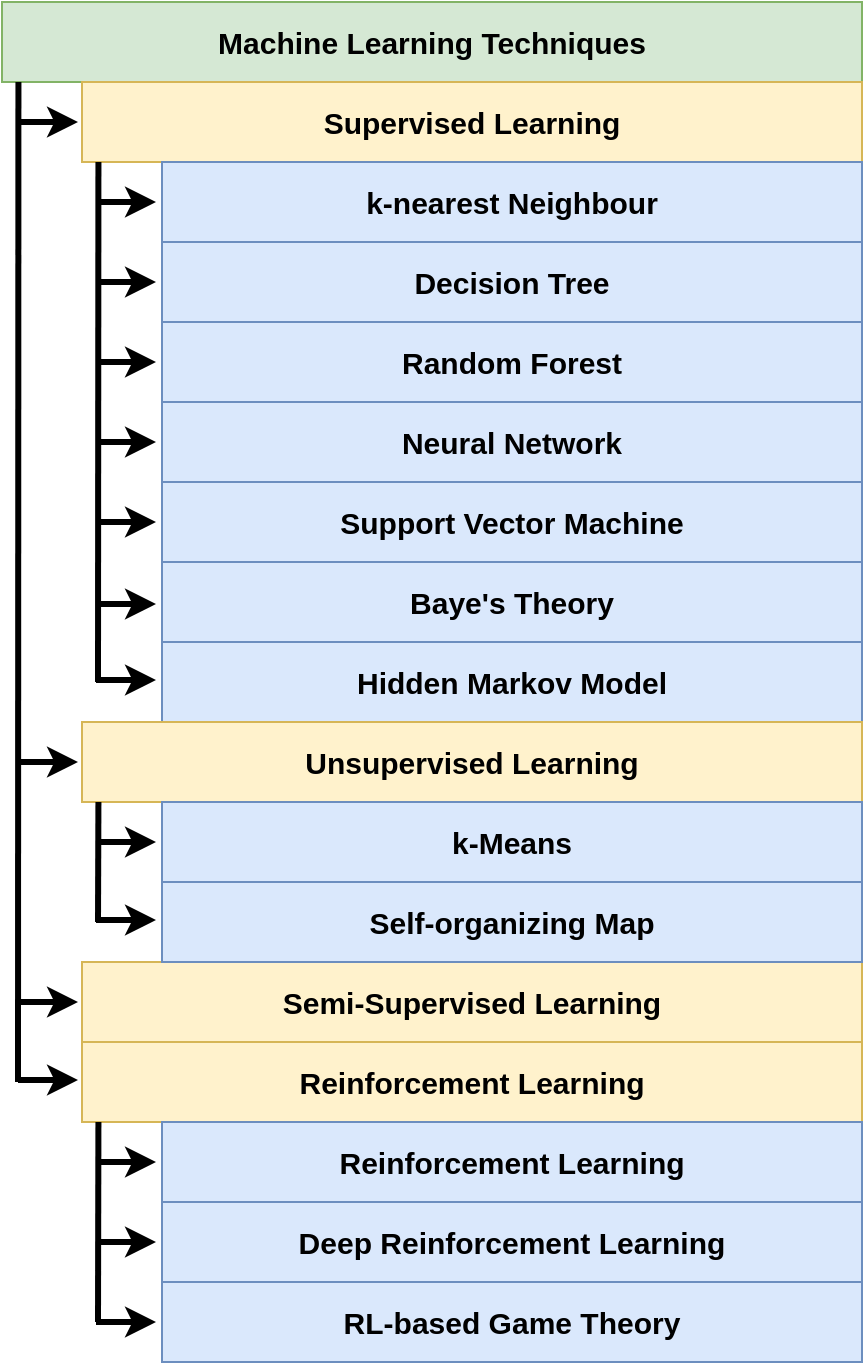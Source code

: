 <mxfile version="13.6.9"><diagram id="lBXyn5sG7YhHsgzJFXG3" name="Page-1"><mxGraphModel dx="1038" dy="559" grid="1" gridSize="10" guides="1" tooltips="1" connect="1" arrows="1" fold="1" page="1" pageScale="1" pageWidth="827" pageHeight="1169" math="0" shadow="0"><root><mxCell id="0"/><mxCell id="1" parent="0"/><mxCell id="xkhhIRe1QP2Ow05Y5jFp-16" value="Machine Learning Techniques" style="rounded=0;whiteSpace=wrap;html=1;fontStyle=1;fontSize=15;fillColor=#d5e8d4;strokeColor=#82b366;" vertex="1" parent="1"><mxGeometry x="40" y="40" width="430" height="40" as="geometry"/></mxCell><mxCell id="xkhhIRe1QP2Ow05Y5jFp-17" value="Supervised Learning" style="rounded=0;whiteSpace=wrap;html=1;fontStyle=1;fontSize=15;fillColor=#fff2cc;strokeColor=#d6b656;" vertex="1" parent="1"><mxGeometry x="80" y="80" width="390" height="40" as="geometry"/></mxCell><mxCell id="xkhhIRe1QP2Ow05Y5jFp-18" value="k-nearest Neighbour" style="rounded=0;whiteSpace=wrap;html=1;fontStyle=1;fontSize=15;fillColor=#dae8fc;strokeColor=#6c8ebf;" vertex="1" parent="1"><mxGeometry x="120" y="120" width="350" height="40" as="geometry"/></mxCell><mxCell id="xkhhIRe1QP2Ow05Y5jFp-19" value="Decision Tree" style="rounded=0;whiteSpace=wrap;html=1;fontStyle=1;fontSize=15;fillColor=#dae8fc;strokeColor=#6c8ebf;" vertex="1" parent="1"><mxGeometry x="120" y="160" width="350" height="40" as="geometry"/></mxCell><mxCell id="xkhhIRe1QP2Ow05Y5jFp-20" value="Random Forest" style="rounded=0;whiteSpace=wrap;html=1;fontStyle=1;fontSize=15;fillColor=#dae8fc;strokeColor=#6c8ebf;" vertex="1" parent="1"><mxGeometry x="120" y="200" width="350" height="40" as="geometry"/></mxCell><mxCell id="xkhhIRe1QP2Ow05Y5jFp-21" value="Neural Network" style="rounded=0;whiteSpace=wrap;html=1;fontStyle=1;fontSize=15;fillColor=#dae8fc;strokeColor=#6c8ebf;" vertex="1" parent="1"><mxGeometry x="120" y="240" width="350" height="40" as="geometry"/></mxCell><mxCell id="xkhhIRe1QP2Ow05Y5jFp-22" value="Support Vector Machine" style="rounded=0;whiteSpace=wrap;html=1;fontStyle=1;fontSize=15;fillColor=#dae8fc;strokeColor=#6c8ebf;" vertex="1" parent="1"><mxGeometry x="120" y="280" width="350" height="40" as="geometry"/></mxCell><mxCell id="xkhhIRe1QP2Ow05Y5jFp-23" value="Baye's Theory" style="rounded=0;whiteSpace=wrap;html=1;fontStyle=1;fontSize=15;fillColor=#dae8fc;strokeColor=#6c8ebf;" vertex="1" parent="1"><mxGeometry x="120" y="320" width="350" height="40" as="geometry"/></mxCell><mxCell id="xkhhIRe1QP2Ow05Y5jFp-24" value="Hidden Markov Model" style="rounded=0;whiteSpace=wrap;html=1;fontStyle=1;fontSize=15;fillColor=#dae8fc;strokeColor=#6c8ebf;" vertex="1" parent="1"><mxGeometry x="120" y="360" width="350" height="40" as="geometry"/></mxCell><mxCell id="xkhhIRe1QP2Ow05Y5jFp-25" value="Unsupervised Learning" style="rounded=0;whiteSpace=wrap;html=1;fontStyle=1;fontSize=15;fillColor=#fff2cc;strokeColor=#d6b656;" vertex="1" parent="1"><mxGeometry x="80" y="400" width="390" height="40" as="geometry"/></mxCell><mxCell id="xkhhIRe1QP2Ow05Y5jFp-26" value="k-Means" style="rounded=0;whiteSpace=wrap;html=1;fontStyle=1;fontSize=15;fillColor=#dae8fc;strokeColor=#6c8ebf;" vertex="1" parent="1"><mxGeometry x="120" y="440" width="350" height="40" as="geometry"/></mxCell><mxCell id="xkhhIRe1QP2Ow05Y5jFp-27" value="Deep Reinforcement Learning" style="rounded=0;whiteSpace=wrap;html=1;fontStyle=1;fontSize=15;fillColor=#dae8fc;strokeColor=#6c8ebf;" vertex="1" parent="1"><mxGeometry x="120" y="640" width="350" height="40" as="geometry"/></mxCell><mxCell id="xkhhIRe1QP2Ow05Y5jFp-28" value="Semi-Supervised Learning" style="rounded=0;whiteSpace=wrap;html=1;fontStyle=1;fontSize=15;fillColor=#fff2cc;strokeColor=#d6b656;" vertex="1" parent="1"><mxGeometry x="80" y="520" width="390" height="40" as="geometry"/></mxCell><mxCell id="xkhhIRe1QP2Ow05Y5jFp-29" value="Reinforcement Learning" style="rounded=0;whiteSpace=wrap;html=1;fontStyle=1;fontSize=15;fillColor=#fff2cc;strokeColor=#d6b656;" vertex="1" parent="1"><mxGeometry x="80" y="560" width="390" height="40" as="geometry"/></mxCell><mxCell id="xkhhIRe1QP2Ow05Y5jFp-30" value="Reinforcement Learning" style="rounded=0;whiteSpace=wrap;html=1;fontStyle=1;fontSize=15;fillColor=#dae8fc;strokeColor=#6c8ebf;" vertex="1" parent="1"><mxGeometry x="120" y="600" width="350" height="40" as="geometry"/></mxCell><mxCell id="xkhhIRe1QP2Ow05Y5jFp-31" value="Self-organizing Map" style="rounded=0;whiteSpace=wrap;html=1;fontStyle=1;fontSize=15;fillColor=#dae8fc;strokeColor=#6c8ebf;" vertex="1" parent="1"><mxGeometry x="120" y="480" width="350" height="40" as="geometry"/></mxCell><mxCell id="xkhhIRe1QP2Ow05Y5jFp-32" value="RL-based Game Theory" style="rounded=0;whiteSpace=wrap;html=1;fontStyle=1;fontSize=15;fillColor=#dae8fc;strokeColor=#6c8ebf;" vertex="1" parent="1"><mxGeometry x="120" y="680" width="350" height="40" as="geometry"/></mxCell><mxCell id="xkhhIRe1QP2Ow05Y5jFp-33" value="" style="endArrow=none;html=1;fontSize=15;entryX=0.047;entryY=1;entryDx=0;entryDy=0;entryPerimeter=0;strokeWidth=3;" edge="1" parent="1"><mxGeometry width="50" height="50" relative="1" as="geometry"><mxPoint x="48" y="580" as="sourcePoint"/><mxPoint x="48.21" y="80" as="targetPoint"/></mxGeometry></mxCell><mxCell id="xkhhIRe1QP2Ow05Y5jFp-34" value="" style="endArrow=none;html=1;fontSize=15;entryX=0.047;entryY=1;entryDx=0;entryDy=0;entryPerimeter=0;strokeWidth=3;" edge="1" parent="1"><mxGeometry width="50" height="50" relative="1" as="geometry"><mxPoint x="88" y="380" as="sourcePoint"/><mxPoint x="88.21" y="120" as="targetPoint"/></mxGeometry></mxCell><mxCell id="xkhhIRe1QP2Ow05Y5jFp-35" value="" style="endArrow=none;html=1;fontSize=15;entryX=0.047;entryY=1;entryDx=0;entryDy=0;entryPerimeter=0;strokeWidth=3;" edge="1" parent="1"><mxGeometry width="50" height="50" relative="1" as="geometry"><mxPoint x="88" y="500" as="sourcePoint"/><mxPoint x="88.21" y="440" as="targetPoint"/></mxGeometry></mxCell><mxCell id="xkhhIRe1QP2Ow05Y5jFp-36" value="" style="endArrow=none;html=1;fontSize=15;entryX=0.047;entryY=1;entryDx=0;entryDy=0;entryPerimeter=0;strokeWidth=3;" edge="1" parent="1"><mxGeometry width="50" height="50" relative="1" as="geometry"><mxPoint x="88" y="700" as="sourcePoint"/><mxPoint x="88.21" y="600" as="targetPoint"/></mxGeometry></mxCell><mxCell id="xkhhIRe1QP2Ow05Y5jFp-37" value="" style="endArrow=classic;html=1;strokeWidth=3;fontSize=15;" edge="1" parent="1"><mxGeometry width="50" height="50" relative="1" as="geometry"><mxPoint x="87" y="341" as="sourcePoint"/><mxPoint x="117" y="341" as="targetPoint"/></mxGeometry></mxCell><mxCell id="xkhhIRe1QP2Ow05Y5jFp-38" value="" style="endArrow=classic;html=1;strokeWidth=3;fontSize=15;" edge="1" parent="1"><mxGeometry width="50" height="50" relative="1" as="geometry"><mxPoint x="87" y="379" as="sourcePoint"/><mxPoint x="117" y="379" as="targetPoint"/></mxGeometry></mxCell><mxCell id="xkhhIRe1QP2Ow05Y5jFp-39" value="" style="endArrow=classic;html=1;strokeWidth=3;fontSize=15;" edge="1" parent="1"><mxGeometry width="50" height="50" relative="1" as="geometry"><mxPoint x="87" y="300" as="sourcePoint"/><mxPoint x="117" y="300" as="targetPoint"/></mxGeometry></mxCell><mxCell id="xkhhIRe1QP2Ow05Y5jFp-40" value="" style="endArrow=classic;html=1;strokeWidth=3;fontSize=15;" edge="1" parent="1"><mxGeometry width="50" height="50" relative="1" as="geometry"><mxPoint x="87" y="260" as="sourcePoint"/><mxPoint x="117" y="260" as="targetPoint"/></mxGeometry></mxCell><mxCell id="xkhhIRe1QP2Ow05Y5jFp-41" value="" style="endArrow=classic;html=1;strokeWidth=3;fontSize=15;" edge="1" parent="1"><mxGeometry width="50" height="50" relative="1" as="geometry"><mxPoint x="87" y="220" as="sourcePoint"/><mxPoint x="117" y="220" as="targetPoint"/></mxGeometry></mxCell><mxCell id="xkhhIRe1QP2Ow05Y5jFp-42" value="" style="endArrow=classic;html=1;strokeWidth=3;fontSize=15;" edge="1" parent="1"><mxGeometry width="50" height="50" relative="1" as="geometry"><mxPoint x="87" y="180" as="sourcePoint"/><mxPoint x="117" y="180" as="targetPoint"/></mxGeometry></mxCell><mxCell id="xkhhIRe1QP2Ow05Y5jFp-43" value="" style="endArrow=classic;html=1;strokeWidth=3;fontSize=15;" edge="1" parent="1"><mxGeometry width="50" height="50" relative="1" as="geometry"><mxPoint x="87" y="140" as="sourcePoint"/><mxPoint x="117" y="140" as="targetPoint"/></mxGeometry></mxCell><mxCell id="xkhhIRe1QP2Ow05Y5jFp-44" value="" style="endArrow=classic;html=1;strokeWidth=3;fontSize=15;" edge="1" parent="1"><mxGeometry width="50" height="50" relative="1" as="geometry"><mxPoint x="48" y="100" as="sourcePoint"/><mxPoint x="78" y="100" as="targetPoint"/></mxGeometry></mxCell><mxCell id="xkhhIRe1QP2Ow05Y5jFp-45" value="" style="endArrow=classic;html=1;strokeWidth=3;fontSize=15;" edge="1" parent="1"><mxGeometry width="50" height="50" relative="1" as="geometry"><mxPoint x="48" y="420" as="sourcePoint"/><mxPoint x="78" y="420" as="targetPoint"/></mxGeometry></mxCell><mxCell id="xkhhIRe1QP2Ow05Y5jFp-46" value="" style="endArrow=classic;html=1;strokeWidth=3;fontSize=15;" edge="1" parent="1"><mxGeometry width="50" height="50" relative="1" as="geometry"><mxPoint x="48" y="540" as="sourcePoint"/><mxPoint x="78" y="540" as="targetPoint"/></mxGeometry></mxCell><mxCell id="xkhhIRe1QP2Ow05Y5jFp-47" value="" style="endArrow=classic;html=1;strokeWidth=3;fontSize=15;" edge="1" parent="1"><mxGeometry width="50" height="50" relative="1" as="geometry"><mxPoint x="48" y="579" as="sourcePoint"/><mxPoint x="78" y="579" as="targetPoint"/></mxGeometry></mxCell><mxCell id="xkhhIRe1QP2Ow05Y5jFp-48" value="" style="endArrow=classic;html=1;strokeWidth=3;fontSize=15;" edge="1" parent="1"><mxGeometry width="50" height="50" relative="1" as="geometry"><mxPoint x="87" y="460" as="sourcePoint"/><mxPoint x="117" y="460" as="targetPoint"/></mxGeometry></mxCell><mxCell id="xkhhIRe1QP2Ow05Y5jFp-49" value="" style="endArrow=classic;html=1;strokeWidth=3;fontSize=15;" edge="1" parent="1"><mxGeometry width="50" height="50" relative="1" as="geometry"><mxPoint x="87" y="499" as="sourcePoint"/><mxPoint x="117" y="499" as="targetPoint"/></mxGeometry></mxCell><mxCell id="xkhhIRe1QP2Ow05Y5jFp-50" value="" style="endArrow=classic;html=1;strokeWidth=3;fontSize=15;" edge="1" parent="1"><mxGeometry width="50" height="50" relative="1" as="geometry"><mxPoint x="87" y="620" as="sourcePoint"/><mxPoint x="117" y="620" as="targetPoint"/></mxGeometry></mxCell><mxCell id="xkhhIRe1QP2Ow05Y5jFp-51" value="" style="endArrow=classic;html=1;strokeWidth=3;fontSize=15;" edge="1" parent="1"><mxGeometry width="50" height="50" relative="1" as="geometry"><mxPoint x="87" y="660" as="sourcePoint"/><mxPoint x="117" y="660" as="targetPoint"/></mxGeometry></mxCell><mxCell id="xkhhIRe1QP2Ow05Y5jFp-52" value="" style="endArrow=classic;html=1;strokeWidth=3;fontSize=15;" edge="1" parent="1"><mxGeometry width="50" height="50" relative="1" as="geometry"><mxPoint x="87" y="700" as="sourcePoint"/><mxPoint x="117" y="700" as="targetPoint"/></mxGeometry></mxCell></root></mxGraphModel></diagram></mxfile>